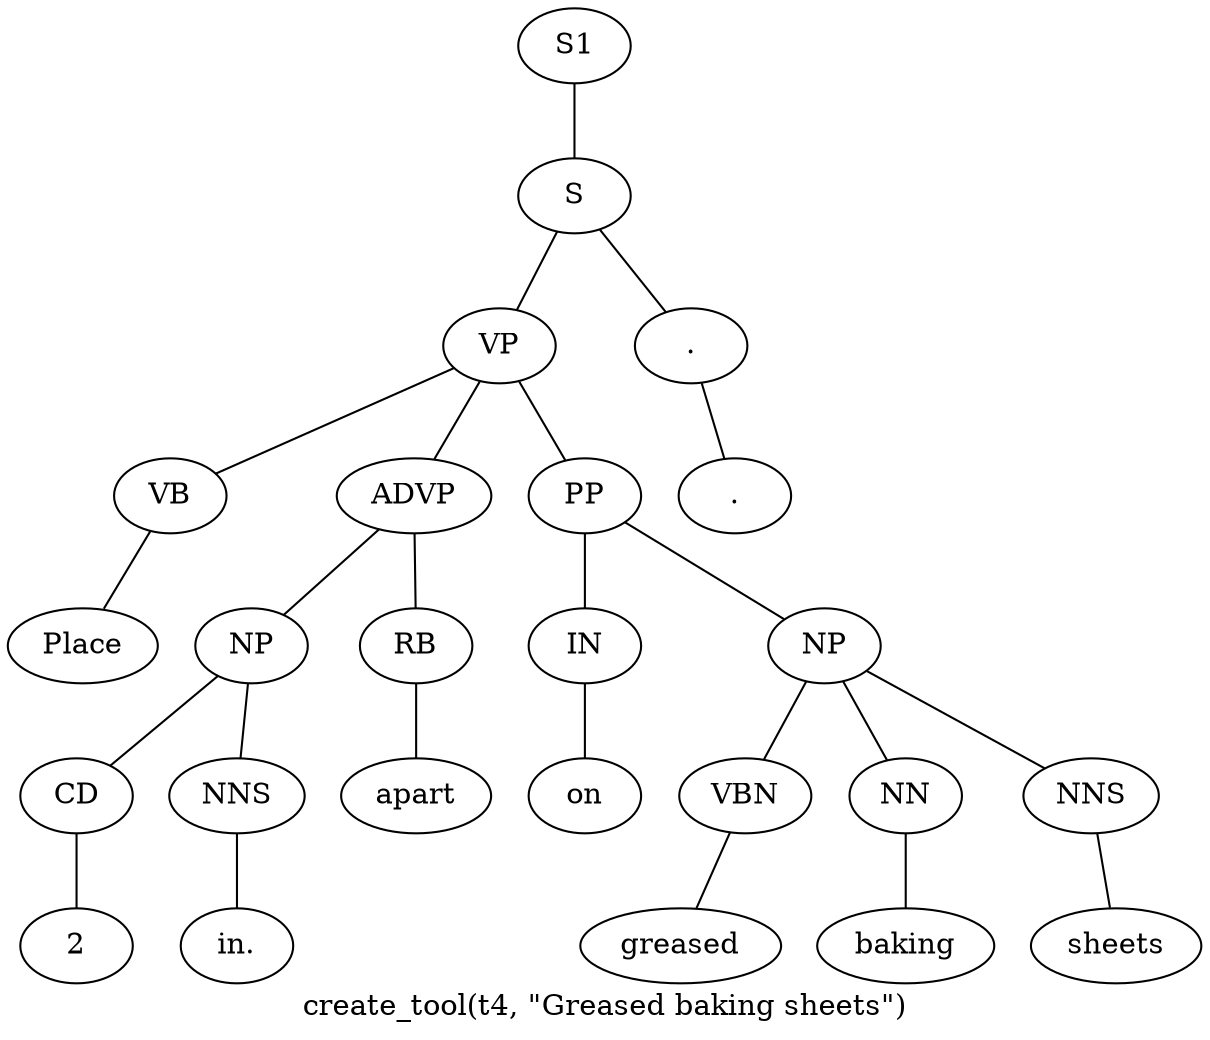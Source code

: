 graph SyntaxGraph {
	label = "create_tool(t4, \"Greased baking sheets\")";
	Node0 [label="S1"];
	Node1 [label="S"];
	Node2 [label="VP"];
	Node3 [label="VB"];
	Node4 [label="Place"];
	Node5 [label="ADVP"];
	Node6 [label="NP"];
	Node7 [label="CD"];
	Node8 [label="2"];
	Node9 [label="NNS"];
	Node10 [label="in."];
	Node11 [label="RB"];
	Node12 [label="apart"];
	Node13 [label="PP"];
	Node14 [label="IN"];
	Node15 [label="on"];
	Node16 [label="NP"];
	Node17 [label="VBN"];
	Node18 [label="greased"];
	Node19 [label="NN"];
	Node20 [label="baking"];
	Node21 [label="NNS"];
	Node22 [label="sheets"];
	Node23 [label="."];
	Node24 [label="."];

	Node0 -- Node1;
	Node1 -- Node2;
	Node1 -- Node23;
	Node2 -- Node3;
	Node2 -- Node5;
	Node2 -- Node13;
	Node3 -- Node4;
	Node5 -- Node6;
	Node5 -- Node11;
	Node6 -- Node7;
	Node6 -- Node9;
	Node7 -- Node8;
	Node9 -- Node10;
	Node11 -- Node12;
	Node13 -- Node14;
	Node13 -- Node16;
	Node14 -- Node15;
	Node16 -- Node17;
	Node16 -- Node19;
	Node16 -- Node21;
	Node17 -- Node18;
	Node19 -- Node20;
	Node21 -- Node22;
	Node23 -- Node24;
}